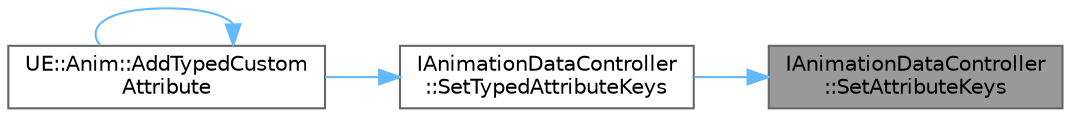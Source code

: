 digraph "IAnimationDataController::SetAttributeKeys"
{
 // INTERACTIVE_SVG=YES
 // LATEX_PDF_SIZE
  bgcolor="transparent";
  edge [fontname=Helvetica,fontsize=10,labelfontname=Helvetica,labelfontsize=10];
  node [fontname=Helvetica,fontsize=10,shape=box,height=0.2,width=0.4];
  rankdir="RL";
  Node1 [id="Node000001",label="IAnimationDataController\l::SetAttributeKeys",height=0.2,width=0.4,color="gray40", fillcolor="grey60", style="filled", fontcolor="black",tooltip="Replace the keys for the attribute with provided identifier."];
  Node1 -> Node2 [id="edge1_Node000001_Node000002",dir="back",color="steelblue1",style="solid",tooltip=" "];
  Node2 [id="Node000002",label="IAnimationDataController\l::SetTypedAttributeKeys",height=0.2,width=0.4,color="grey40", fillcolor="white", style="filled",URL="$d5/db0/classIAnimationDataController.html#a9e71c4c3876ec7661fcb9579fc30b3c7",tooltip="Replace the keys for the attribute with provided identifier."];
  Node2 -> Node3 [id="edge2_Node000002_Node000003",dir="back",color="steelblue1",style="solid",tooltip=" "];
  Node3 [id="Node000003",label="UE::Anim::AddTypedCustom\lAttribute",height=0.2,width=0.4,color="grey40", fillcolor="white", style="filled",URL="$d9/d53/namespaceUE_1_1Anim.html#af8c903db90a4651d59968002aac06adc",tooltip="Helper functionality allowing the user to add an attribute with a typed value array."];
  Node3 -> Node3 [id="edge3_Node000003_Node000003",dir="back",color="steelblue1",style="solid",tooltip=" "];
}
